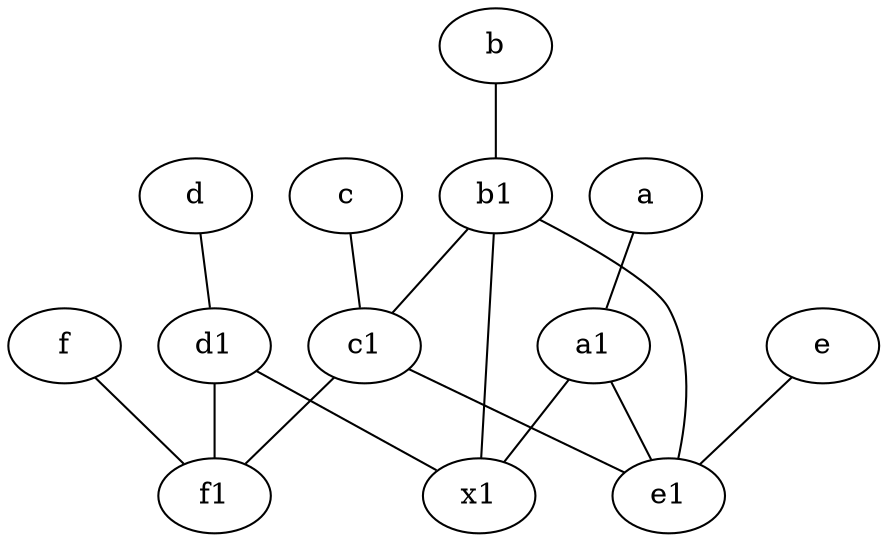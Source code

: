 graph {
	node [labelfontsize=50]
	a1 [labelfontsize=50 pos="8,3!"]
	f1 [labelfontsize=50 pos="3,8!"]
	x1 [labelfontsize=50]
	e [labelfontsize=50 pos="7,9!"]
	c1 [labelfontsize=50 pos="4.5,3!"]
	b1 [labelfontsize=50 pos="9,4!"]
	d [labelfontsize=50 pos="2,5!"]
	d1 [labelfontsize=50 pos="3,5!"]
	b [labelfontsize=50 pos="10,4!"]
	f [labelfontsize=50 pos="3,9!"]
	e1 [labelfontsize=50 pos="7,7!"]
	a [labelfontsize=50 pos="8,2!"]
	c [labelfontsize=50 pos="4.5,2!"]
	c1 -- e1
	c1 -- f1
	d1 -- f1
	a1 -- e1
	f -- f1
	d1 -- x1
	d -- d1
	b1 -- e1
	c -- c1
	a -- a1
	b1 -- x1
	e -- e1
	b -- b1
	a1 -- x1
	b1 -- c1
}
